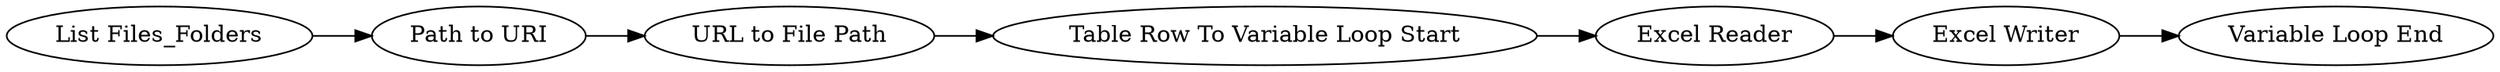 digraph {
	12 -> 13
	19 -> 10
	20 -> 19
	11 -> 8
	10 -> 11
	8 -> 12
	13 [label="Variable Loop End"]
	20 [label="List Files_Folders"]
	11 [label="Table Row To Variable Loop Start"]
	8 [label="Excel Reader"]
	12 [label="Excel Writer"]
	10 [label="URL to File Path"]
	19 [label="Path to URI"]
	rankdir=LR
}
